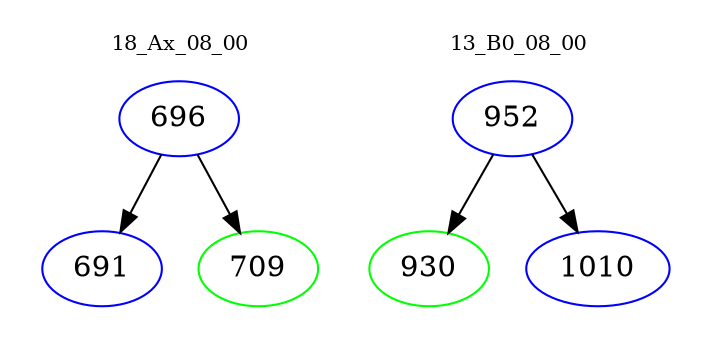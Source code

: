 digraph{
subgraph cluster_0 {
color = white
label = "18_Ax_08_00";
fontsize=10;
T0_696 [label="696", color="blue"]
T0_696 -> T0_691 [color="black"]
T0_691 [label="691", color="blue"]
T0_696 -> T0_709 [color="black"]
T0_709 [label="709", color="green"]
}
subgraph cluster_1 {
color = white
label = "13_B0_08_00";
fontsize=10;
T1_952 [label="952", color="blue"]
T1_952 -> T1_930 [color="black"]
T1_930 [label="930", color="green"]
T1_952 -> T1_1010 [color="black"]
T1_1010 [label="1010", color="blue"]
}
}
